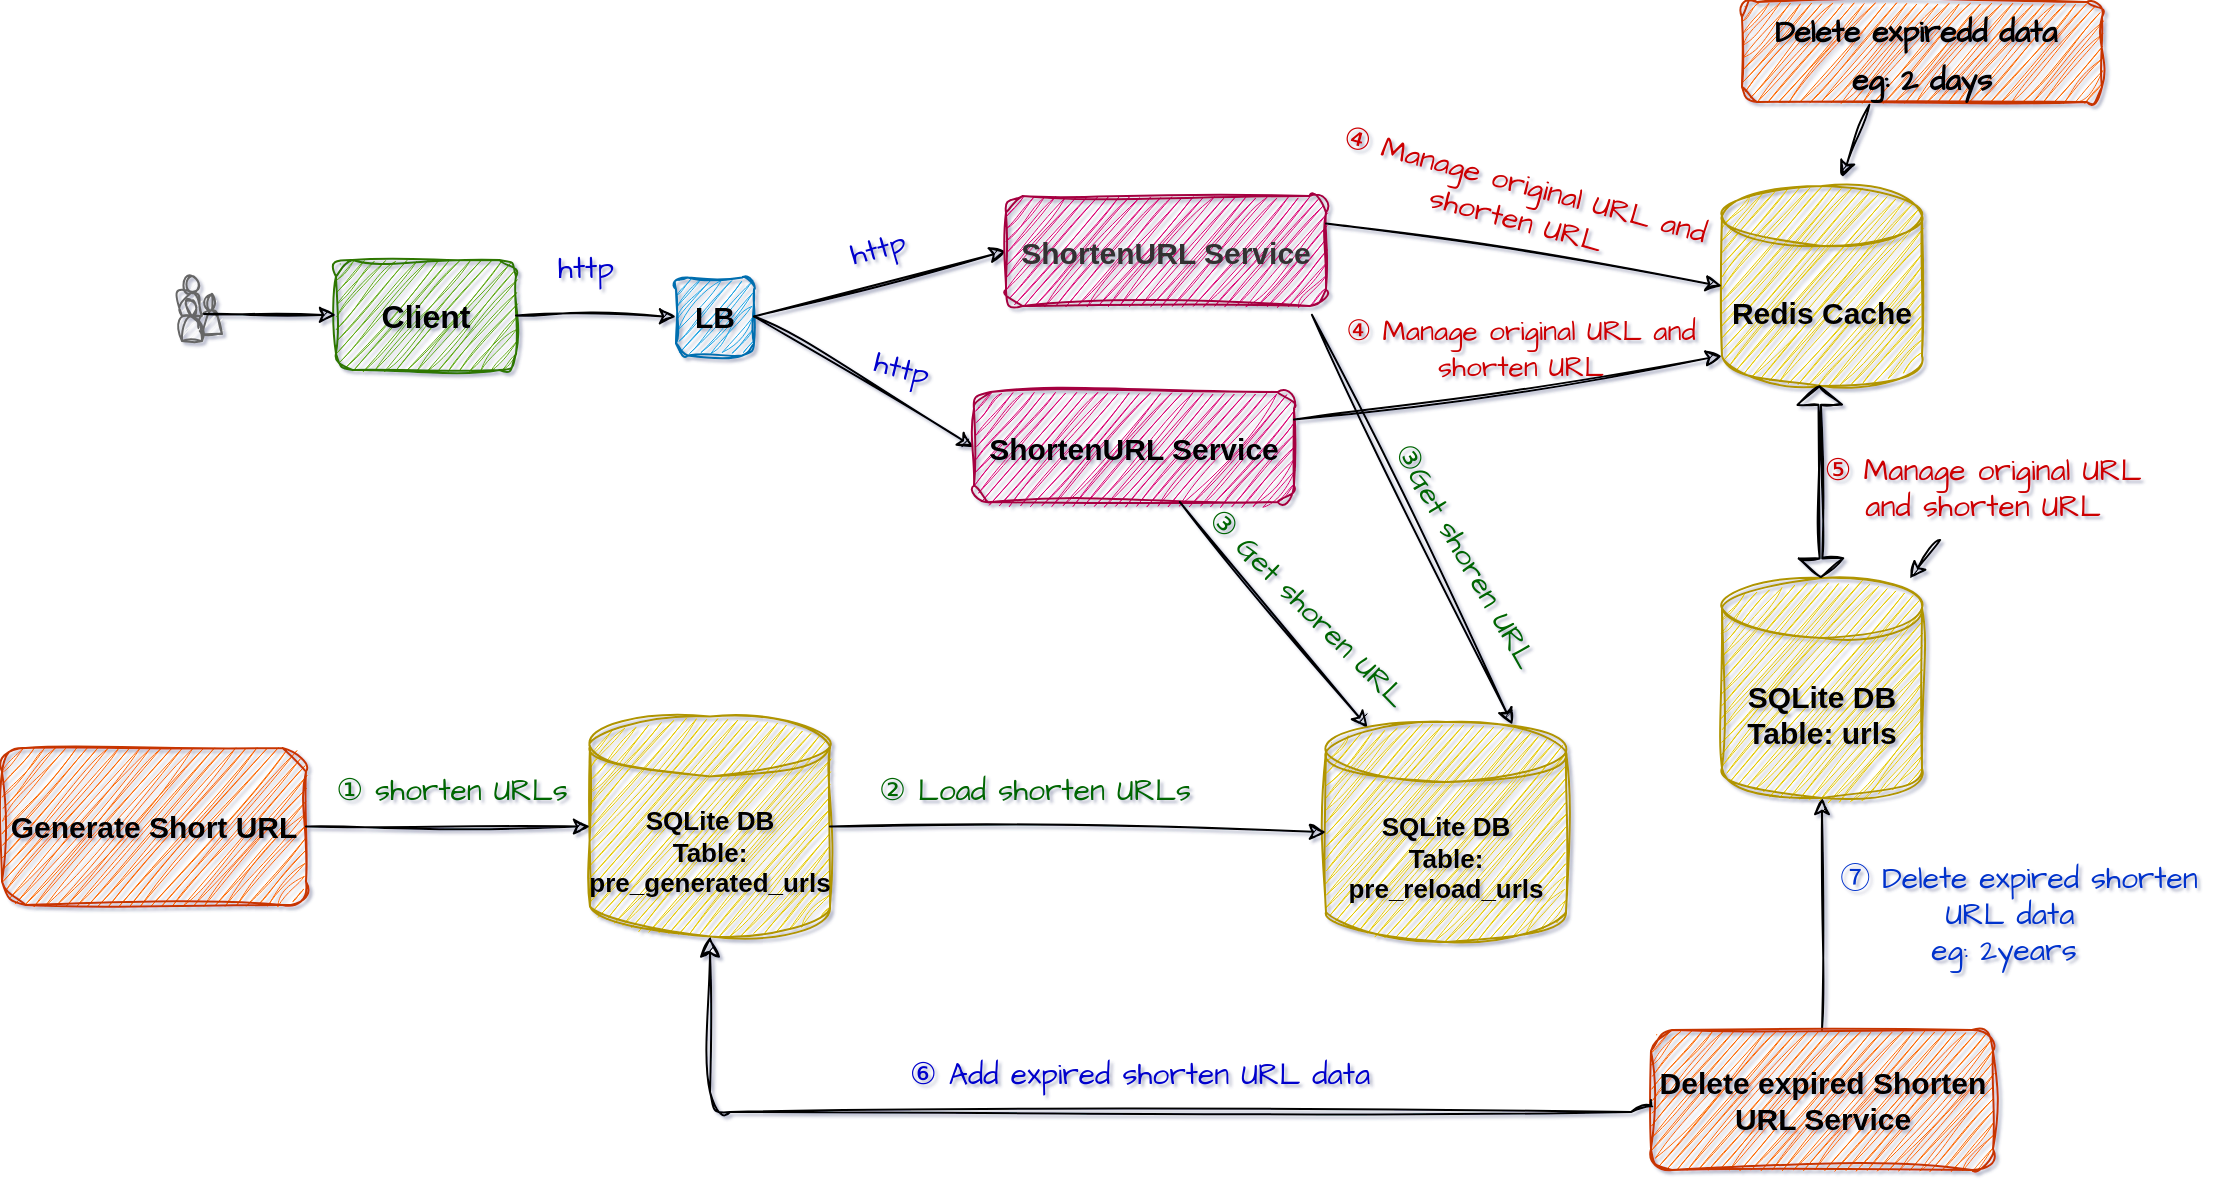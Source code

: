 <mxfile><diagram id="LqDx58WGi5IVgHr9ttZz" name="ページ1"><mxGraphModel dx="662" dy="716" grid="0" gridSize="10" guides="1" tooltips="1" connect="0" arrows="1" fold="1" page="1" pageScale="1" pageWidth="1169" pageHeight="827" background="#FFFFFF" math="0" shadow="1"><root><mxCell id="0"/><mxCell id="1" parent="0"/><mxCell id="6" value="&lt;font size=&quot;1&quot; color=&quot;#000000&quot;&gt;&lt;b style=&quot;font-size: 16px;&quot;&gt;Client&lt;/b&gt;&lt;/font&gt;" style="rounded=1;whiteSpace=wrap;html=1;fillColor=#60a917;strokeColor=#2D7600;sketch=1;curveFitting=1;jiggle=2;fontColor=#ffffff;" parent="1" vertex="1"><mxGeometry x="222" y="192" width="90" height="55" as="geometry"/></mxCell><mxCell id="7" value="" style="endArrow=classic;html=1;strokeColor=#000000;entryX=0;entryY=0.5;entryDx=0;entryDy=0;rounded=1;sketch=1;curveFitting=1;jiggle=2;" parent="1" source="6" target="16" edge="1"><mxGeometry width="50" height="50" relative="1" as="geometry"><mxPoint x="315" y="223.5" as="sourcePoint"/><mxPoint x="385" y="224" as="targetPoint"/></mxGeometry></mxCell><mxCell id="9" value="" style="group;rounded=1;sketch=1;curveFitting=1;jiggle=2;" parent="1" vertex="1" connectable="0"><mxGeometry x="145" y="206" width="20" height="32.5" as="geometry"/></mxCell><mxCell id="2" value="" style="shape=actor;whiteSpace=wrap;html=1;fillColor=#F5F5F5;fontColor=#333333;strokeColor=#666666;rounded=1;sketch=1;curveFitting=1;jiggle=2;" parent="9" vertex="1"><mxGeometry y="-6" width="10" height="20" as="geometry"/></mxCell><mxCell id="3" value="" style="shape=actor;whiteSpace=wrap;html=1;fillColor=#f5f5f5;fontColor=#333333;strokeColor=#666666;rounded=1;sketch=1;curveFitting=1;jiggle=2;" parent="9" vertex="1"><mxGeometry x="10" y="3" width="10" height="20" as="geometry"/></mxCell><mxCell id="8" value="" style="shape=actor;whiteSpace=wrap;html=1;fillColor=#F5F5F5;fontColor=#333333;strokeColor=#666666;rounded=1;sketch=1;curveFitting=1;jiggle=2;" parent="9" vertex="1"><mxGeometry y="6.5" width="10" height="20" as="geometry"/></mxCell><mxCell id="16" value="&lt;font size=&quot;1&quot; color=&quot;#000000&quot;&gt;&lt;b style=&quot;font-size: 15px;&quot;&gt;LB&lt;/b&gt;&lt;/font&gt;" style="whiteSpace=wrap;html=1;aspect=fixed;fillColor=#1ba1e2;strokeColor=#006EAF;rounded=1;sketch=1;curveFitting=1;jiggle=2;fontColor=#ffffff;" parent="1" vertex="1"><mxGeometry x="392" y="200.75" width="39" height="39" as="geometry"/></mxCell><mxCell id="17" value="" style="endArrow=classic;html=1;exitX=1;exitY=0.5;exitDx=0;exitDy=0;strokeColor=#000000;entryX=0;entryY=0.5;entryDx=0;entryDy=0;rounded=1;sketch=1;curveFitting=1;jiggle=2;" parent="1" source="16" target="19" edge="1"><mxGeometry width="50" height="50" relative="1" as="geometry"><mxPoint x="472.0" y="223.05" as="sourcePoint"/><mxPoint x="472" y="190" as="targetPoint"/></mxGeometry></mxCell><mxCell id="18" value="" style="endArrow=classic;html=1;strokeColor=#000000;entryX=0;entryY=0.5;entryDx=0;entryDy=0;exitX=1;exitY=0.5;exitDx=0;exitDy=0;rounded=1;sketch=1;curveFitting=1;jiggle=2;" parent="1" source="16" target="20" edge="1"><mxGeometry width="50" height="50" relative="1" as="geometry"><mxPoint x="442" y="230" as="sourcePoint"/><mxPoint x="472" y="260" as="targetPoint"/></mxGeometry></mxCell><mxCell id="19" value="&lt;p style=&quot;margin: 0mm; text-align: justify; font-family: 游明朝, serif; color: rgb(0, 0, 0);&quot; class=&quot;MsoNormal&quot;&gt;&lt;span style=&quot;color: rgb(51, 51, 51); font-family: Helvetica; text-align: center;&quot;&gt;&lt;b&gt;&lt;font style=&quot;font-size: 15px;&quot;&gt;ShortenURL Service&lt;/font&gt;&lt;/b&gt;&lt;/span&gt;&lt;br&gt;&lt;/p&gt;" style="rounded=1;whiteSpace=wrap;html=1;fillColor=#d80073;strokeColor=#A50040;sketch=1;curveFitting=1;jiggle=2;fontColor=#ffffff;" parent="1" vertex="1"><mxGeometry x="557" y="160" width="160" height="55" as="geometry"/></mxCell><mxCell id="20" value="&lt;font size=&quot;1&quot; color=&quot;#000000&quot;&gt;&lt;b style=&quot;font-size: 15px;&quot;&gt;ShortenURL Service&lt;/b&gt;&lt;/font&gt;" style="rounded=1;whiteSpace=wrap;html=1;fillColor=#d80073;strokeColor=#A50040;sketch=1;curveFitting=1;jiggle=2;fontColor=#ffffff;" parent="1" vertex="1"><mxGeometry x="541" y="258" width="160" height="55" as="geometry"/></mxCell><mxCell id="58" value="" style="edgeStyle=none;sketch=1;hachureGap=4;jiggle=2;curveFitting=1;html=1;strokeColor=#000000;fontFamily=Architects Daughter;fontSource=https%3A%2F%2Ffonts.googleapis.com%2Fcss%3Ffamily%3DArchitects%2BDaughter;fontSize=15;fontColor=#CC0000;exitX=0.354;exitY=1.027;exitDx=0;exitDy=0;exitPerimeter=0;entryX=0.6;entryY=-0.044;entryDx=0;entryDy=0;entryPerimeter=0;" parent="1" source="57" target="21" edge="1"><mxGeometry relative="1" as="geometry"><mxPoint x="1034" y="144" as="targetPoint"/></mxGeometry></mxCell><mxCell id="21" value="&lt;font size=&quot;1&quot; color=&quot;#060505&quot;&gt;&lt;b style=&quot;font-size: 15px;&quot;&gt;Redis Cache&lt;/b&gt;&lt;/font&gt;" style="shape=cylinder3;whiteSpace=wrap;html=1;boundedLbl=1;backgroundOutline=1;size=15;fillColor=#e3c800;strokeColor=#B09500;rounded=1;sketch=1;curveFitting=1;jiggle=2;fontColor=#000000;" parent="1" vertex="1"><mxGeometry x="915" y="155" width="100" height="100" as="geometry"/></mxCell><mxCell id="28" value="" style="edgeStyle=none;html=1;fontColor=#060505;exitX=0.5;exitY=0;exitDx=0;exitDy=0;strokeColor=#000000;entryX=0.5;entryY=1;entryDx=0;entryDy=0;entryPerimeter=0;rounded=1;sketch=1;curveFitting=1;jiggle=2;" parent="1" source="27" target="22" edge="1"><mxGeometry relative="1" as="geometry"><mxPoint x="762" y="370" as="targetPoint"/></mxGeometry></mxCell><mxCell id="22" value="&lt;font style=&quot;font-size: 15px;&quot; color=&quot;#060505&quot;&gt;&lt;b&gt;SQLite DB&lt;br&gt;Table: urls&lt;/b&gt;&lt;br&gt;&lt;/font&gt;" style="shape=cylinder3;whiteSpace=wrap;html=1;boundedLbl=1;backgroundOutline=1;size=15;fillColor=#e3c800;strokeColor=#B09500;rounded=1;sketch=1;curveFitting=1;jiggle=2;fontColor=#000000;" parent="1" vertex="1"><mxGeometry x="915" y="351" width="100" height="110" as="geometry"/></mxCell><mxCell id="23" value="" style="endArrow=classic;html=1;exitX=1;exitY=0.25;exitDx=0;exitDy=0;strokeColor=#000000;entryX=0;entryY=0.5;entryDx=0;entryDy=0;entryPerimeter=0;rounded=1;sketch=1;curveFitting=1;jiggle=2;" parent="1" source="19" target="21" edge="1"><mxGeometry width="50" height="50" relative="1" as="geometry"><mxPoint x="662" y="160" as="sourcePoint"/><mxPoint x="732" y="160.5" as="targetPoint"/></mxGeometry></mxCell><mxCell id="24" value="" style="endArrow=classic;html=1;exitX=1;exitY=0.25;exitDx=0;exitDy=0;strokeColor=#000000;entryX=0;entryY=1;entryDx=0;entryDy=-15;entryPerimeter=0;rounded=1;sketch=1;curveFitting=1;jiggle=2;" parent="1" source="20" target="21" edge="1"><mxGeometry width="50" height="50" relative="1" as="geometry"><mxPoint x="642" y="197.5" as="sourcePoint"/><mxPoint x="722" y="180" as="targetPoint"/></mxGeometry></mxCell><mxCell id="27" value="&lt;font size=&quot;1&quot; color=&quot;#000000&quot;&gt;&lt;b style=&quot;font-size: 15px;&quot;&gt;Delete expired Shorten URL Service&lt;/b&gt;&lt;/font&gt;" style="whiteSpace=wrap;html=1;fillColor=#fa6800;strokeColor=#C73500;rounded=1;sketch=1;curveFitting=1;jiggle=2;fontColor=#000000;" parent="1" vertex="1"><mxGeometry x="879.5" y="577" width="171" height="70" as="geometry"/></mxCell><mxCell id="29" value="&lt;font style=&quot;font-size: 13px;&quot; color=&quot;#060505&quot;&gt;&lt;b&gt;SQLite DB&lt;br&gt;Table: pre_reload_urls&lt;/b&gt;&lt;br&gt;&lt;/font&gt;" style="shape=cylinder3;whiteSpace=wrap;html=1;boundedLbl=1;backgroundOutline=1;size=15;fillColor=#e3c800;strokeColor=#B09500;rounded=1;sketch=1;curveFitting=1;jiggle=2;fontColor=#000000;" parent="1" vertex="1"><mxGeometry x="717" y="423" width="120" height="110" as="geometry"/></mxCell><mxCell id="30" value="&lt;font style=&quot;font-size: 13px;&quot; color=&quot;#060505&quot;&gt;&lt;b&gt;SQLite DB&lt;br&gt;Table: pre_generated_urls&lt;/b&gt;&lt;br&gt;&lt;/font&gt;" style="shape=cylinder3;whiteSpace=wrap;html=1;boundedLbl=1;backgroundOutline=1;size=15;fillColor=#e3c800;strokeColor=#B09500;rounded=1;sketch=1;curveFitting=1;jiggle=2;fontColor=#000000;" parent="1" vertex="1"><mxGeometry x="349" y="420.25" width="120" height="110" as="geometry"/></mxCell><mxCell id="33" value="" style="endArrow=classic;html=1;strokeColor=#000000;exitX=0.956;exitY=1.08;exitDx=0;exitDy=0;exitPerimeter=0;rounded=1;sketch=1;curveFitting=1;jiggle=2;entryX=0.777;entryY=0.012;entryDx=0;entryDy=0;entryPerimeter=0;" parent="1" source="19" target="29" edge="1"><mxGeometry width="50" height="50" relative="1" as="geometry"><mxPoint x="441" y="315.25" as="sourcePoint"/><mxPoint x="587" y="359" as="targetPoint"/></mxGeometry></mxCell><mxCell id="35" value="" style="endArrow=classic;html=1;strokeColor=#000000;rounded=1;sketch=1;curveFitting=1;jiggle=2;entryX=0.173;entryY=0.024;entryDx=0;entryDy=0;entryPerimeter=0;" parent="1" source="20" target="29" edge="1"><mxGeometry width="50" height="50" relative="1" as="geometry"><mxPoint x="689.68" y="304" as="sourcePoint"/><mxPoint x="612.0" y="453.01" as="targetPoint"/></mxGeometry></mxCell><mxCell id="37" value="" style="edgeStyle=elbowEdgeStyle;elbow=vertical;endArrow=classic;html=1;curved=0;rounded=1;endSize=8;startSize=8;strokeColor=#000000;fontColor=#000000;entryX=0.5;entryY=1;entryDx=0;entryDy=0;entryPerimeter=0;exitX=0;exitY=0.5;exitDx=0;exitDy=0;sketch=1;curveFitting=1;jiggle=2;" parent="1" source="27" target="30" edge="1"><mxGeometry width="50" height="50" relative="1" as="geometry"><mxPoint x="792" y="530" as="sourcePoint"/><mxPoint x="272" y="480" as="targetPoint"/><Array as="points"><mxPoint x="576" y="618"/></Array></mxGeometry></mxCell><mxCell id="38" value="&lt;font size=&quot;1&quot; color=&quot;#000000&quot;&gt;&lt;b style=&quot;font-size: 15px;&quot;&gt;Generate Short URL&lt;/b&gt;&lt;/font&gt;" style="rounded=1;whiteSpace=wrap;html=1;fillColor=#fa6800;strokeColor=#C73500;sketch=1;curveFitting=1;jiggle=2;fontColor=#000000;" parent="1" vertex="1"><mxGeometry x="55" y="436" width="152" height="78.5" as="geometry"/></mxCell><mxCell id="39" value="" style="endArrow=classic;html=1;strokeColor=#000000;entryX=0;entryY=0.5;entryDx=0;entryDy=0;exitX=1;exitY=0.5;exitDx=0;exitDy=0;exitPerimeter=0;entryPerimeter=0;rounded=1;sketch=1;curveFitting=1;jiggle=2;" parent="1" source="30" target="29" edge="1"><mxGeometry width="50" height="50" relative="1" as="geometry"><mxPoint x="392" y="446.5" as="sourcePoint"/><mxPoint x="472" y="446.98" as="targetPoint"/></mxGeometry></mxCell><mxCell id="40" value="" style="endArrow=classic;html=1;strokeColor=#000000;entryX=0;entryY=0.5;entryDx=0;entryDy=0;entryPerimeter=0;exitX=1;exitY=0.5;exitDx=0;exitDy=0;rounded=1;sketch=1;curveFitting=1;jiggle=2;" parent="1" source="38" target="30" edge="1"><mxGeometry width="50" height="50" relative="1" as="geometry"><mxPoint x="182" y="410" as="sourcePoint"/><mxPoint x="242" y="420" as="targetPoint"/></mxGeometry></mxCell><mxCell id="42" style="edgeStyle=none;html=1;exitX=0.1;exitY=0.5;exitDx=0;exitDy=0;exitPerimeter=0;strokeColor=#000000;fontColor=#000000;entryX=0;entryY=0.5;entryDx=0;entryDy=0;rounded=1;sketch=1;curveFitting=1;jiggle=2;" parent="1" source="3" target="6" edge="1"><mxGeometry relative="1" as="geometry"><mxPoint x="130" y="240" as="targetPoint"/></mxGeometry></mxCell><mxCell id="43" value="&lt;font color=&quot;#0000cc&quot;&gt;http&lt;/font&gt;" style="text;html=1;strokeColor=none;fillColor=none;align=center;verticalAlign=middle;whiteSpace=wrap;rounded=0;sketch=1;hachureGap=4;jiggle=2;curveFitting=1;fontFamily=Architects Daughter;fontSource=https%3A%2F%2Ffonts.googleapis.com%2Fcss%3Ffamily%3DArchitects%2BDaughter;fontSize=15;" parent="1" vertex="1"><mxGeometry x="317" y="181" width="60" height="30" as="geometry"/></mxCell><mxCell id="44" value="&lt;font color=&quot;#0000cc&quot;&gt;http&lt;/font&gt;" style="text;html=1;strokeColor=none;fillColor=none;align=center;verticalAlign=middle;whiteSpace=wrap;rounded=0;sketch=1;hachureGap=4;jiggle=2;curveFitting=1;fontFamily=Architects Daughter;fontSource=https%3A%2F%2Ffonts.googleapis.com%2Fcss%3Ffamily%3DArchitects%2BDaughter;fontSize=15;rotation=-15;" parent="1" vertex="1"><mxGeometry x="463" y="170.75" width="60" height="30" as="geometry"/></mxCell><mxCell id="45" value="&lt;font color=&quot;#0000cc&quot;&gt;http&lt;/font&gt;" style="text;html=1;strokeColor=none;fillColor=none;align=center;verticalAlign=middle;whiteSpace=wrap;rounded=0;sketch=1;hachureGap=4;jiggle=2;curveFitting=1;fontFamily=Architects Daughter;fontSource=https%3A%2F%2Ffonts.googleapis.com%2Fcss%3Ffamily%3DArchitects%2BDaughter;fontSize=15;rotation=15;" parent="1" vertex="1"><mxGeometry x="475" y="231" width="60" height="30" as="geometry"/></mxCell><mxCell id="46" value="&lt;font color=&quot;#cc0000&quot;&gt;④ Manage original URL and shorten URL&lt;/font&gt;" style="text;html=1;strokeColor=none;fillColor=none;align=center;verticalAlign=middle;whiteSpace=wrap;rounded=0;sketch=1;hachureGap=4;jiggle=2;curveFitting=1;fontFamily=Architects Daughter;fontSource=https%3A%2F%2Ffonts.googleapis.com%2Fcss%3Ffamily%3DArchitects%2BDaughter;fontSize=15;rotation=15;" parent="1" vertex="1"><mxGeometry x="714" y="130" width="201" height="65" as="geometry"/></mxCell><mxCell id="47" value="" style="shape=flexArrow;endArrow=classic;startArrow=classic;html=1;sketch=1;hachureGap=4;jiggle=2;curveFitting=1;fontFamily=Architects Daughter;fontSource=https%3A%2F%2Ffonts.googleapis.com%2Fcss%3Ffamily%3DArchitects%2BDaughter;fontSize=15;fontColor=#0000CC;entryX=0.488;entryY=0.996;entryDx=0;entryDy=0;entryPerimeter=0;width=1.25;startSize=2.762;strokeColor=#000000;endSize=2.762;" parent="1" source="22" target="21" edge="1"><mxGeometry width="100" height="100" relative="1" as="geometry"><mxPoint x="909" y="337" as="sourcePoint"/><mxPoint x="907" y="243" as="targetPoint"/></mxGeometry></mxCell><mxCell id="48" value="&lt;font color=&quot;#006600&quot;&gt;③Get shoren URL&lt;/font&gt;" style="text;html=1;strokeColor=none;fillColor=none;align=center;verticalAlign=middle;whiteSpace=wrap;rounded=0;sketch=1;hachureGap=4;jiggle=2;curveFitting=1;fontFamily=Architects Daughter;fontSource=https%3A%2F%2Ffonts.googleapis.com%2Fcss%3Ffamily%3DArchitects%2BDaughter;fontSize=15;rotation=60;" parent="1" vertex="1"><mxGeometry x="714" y="325" width="146" height="30" as="geometry"/></mxCell><mxCell id="49" value="&lt;font color=&quot;#006600&quot;&gt;③ Get shoren URL&lt;/font&gt;" style="text;html=1;strokeColor=none;fillColor=none;align=center;verticalAlign=middle;whiteSpace=wrap;rounded=0;sketch=1;hachureGap=4;jiggle=2;curveFitting=1;fontFamily=Architects Daughter;fontSource=https%3A%2F%2Ffonts.googleapis.com%2Fcss%3Ffamily%3DArchitects%2BDaughter;fontSize=15;rotation=45;" parent="1" vertex="1"><mxGeometry x="635" y="351" width="146" height="30" as="geometry"/></mxCell><mxCell id="50" value="&lt;font style=&quot;font-size: 14px;&quot; color=&quot;#cc0000&quot;&gt;④ Manage original URL and shorten URL&lt;/font&gt;" style="text;html=1;strokeColor=none;fillColor=none;align=center;verticalAlign=middle;whiteSpace=wrap;rounded=0;sketch=1;hachureGap=4;jiggle=2;curveFitting=1;fontFamily=Architects Daughter;fontSource=https%3A%2F%2Ffonts.googleapis.com%2Fcss%3Ffamily%3DArchitects%2BDaughter;fontSize=15;rotation=0;" parent="1" vertex="1"><mxGeometry x="714" y="203" width="201" height="65" as="geometry"/></mxCell><mxCell id="52" value="&lt;font color=&quot;#006600&quot;&gt;② Load shorten URLs&lt;/font&gt;" style="text;html=1;strokeColor=none;fillColor=none;align=center;verticalAlign=middle;whiteSpace=wrap;rounded=0;sketch=1;hachureGap=4;jiggle=2;curveFitting=1;fontFamily=Architects Daughter;fontSource=https%3A%2F%2Ffonts.googleapis.com%2Fcss%3Ffamily%3DArchitects%2BDaughter;fontSize=15;rotation=0;" parent="1" vertex="1"><mxGeometry x="479" y="442.25" width="185" height="30" as="geometry"/></mxCell><mxCell id="53" value="&lt;font color=&quot;#0033cc&quot;&gt;　⑦ Delete expired shorten&lt;br&gt;&amp;nbsp;URL data&lt;br&gt;eg: 2years&lt;/font&gt;" style="text;html=1;strokeColor=none;fillColor=none;align=center;verticalAlign=middle;whiteSpace=wrap;rounded=0;sketch=1;hachureGap=4;jiggle=2;curveFitting=1;fontFamily=Architects Daughter;fontSource=https%3A%2F%2Ffonts.googleapis.com%2Fcss%3Ffamily%3DArchitects%2BDaughter;fontSize=15;rotation=0;" parent="1" vertex="1"><mxGeometry x="949" y="479" width="213.5" height="80" as="geometry"/></mxCell><mxCell id="54" value="&lt;font color=&quot;#0000cc&quot;&gt;⑥ Add expired shorten URL data&lt;/font&gt;" style="text;html=1;strokeColor=none;fillColor=none;align=center;verticalAlign=middle;whiteSpace=wrap;rounded=0;sketch=1;hachureGap=4;jiggle=2;curveFitting=1;fontFamily=Architects Daughter;fontSource=https%3A%2F%2Ffonts.googleapis.com%2Fcss%3Ffamily%3DArchitects%2BDaughter;fontSize=15;rotation=0;" parent="1" vertex="1"><mxGeometry x="474" y="584" width="300" height="30" as="geometry"/></mxCell><mxCell id="60" value="" style="edgeStyle=none;sketch=1;hachureGap=4;jiggle=2;curveFitting=1;html=1;strokeColor=#000000;fontFamily=Architects Daughter;fontSource=https%3A%2F%2Ffonts.googleapis.com%2Fcss%3Ffamily%3DArchitects%2BDaughter;fontSize=14;fontColor=#CC0000;" parent="1" source="56" target="22" edge="1"><mxGeometry relative="1" as="geometry"/></mxCell><mxCell id="56" value="&lt;font color=&quot;#cc0000&quot;&gt;⑤ Manage original URL and shorten URL&lt;/font&gt;" style="text;html=1;strokeColor=none;fillColor=none;align=center;verticalAlign=middle;whiteSpace=wrap;rounded=0;sketch=1;hachureGap=4;jiggle=2;curveFitting=1;fontFamily=Architects Daughter;fontSource=https%3A%2F%2Ffonts.googleapis.com%2Fcss%3Ffamily%3DArchitects%2BDaughter;fontSize=15;rotation=0;" parent="1" vertex="1"><mxGeometry x="963" y="279" width="164.5" height="53" as="geometry"/></mxCell><mxCell id="57" value="&lt;font size=&quot;1&quot;&gt;&lt;b style=&quot;font-size: 15px;&quot;&gt;Delete expiredd data&amp;nbsp;&lt;br&gt;eg: 2 days&lt;br&gt;&lt;/b&gt;&lt;/font&gt;" style="whiteSpace=wrap;html=1;fillColor=#fa6800;strokeColor=#C73500;fontColor=#000000;rounded=1;sketch=1;curveFitting=1;jiggle=2;hachureGap=4;fontFamily=Architects Daughter;fontSource=https%3A%2F%2Ffonts.googleapis.com%2Fcss%3Ffamily%3DArchitects%2BDaughter;fontSize=20;" parent="1" vertex="1"><mxGeometry x="925" y="63" width="180" height="50" as="geometry"/></mxCell><mxCell id="59" value="&lt;font color=&quot;#006600&quot;&gt;① shorten URLs&lt;/font&gt;" style="text;html=1;strokeColor=none;fillColor=none;align=center;verticalAlign=middle;whiteSpace=wrap;rounded=0;sketch=1;hachureGap=4;jiggle=2;curveFitting=1;fontFamily=Architects Daughter;fontSource=https%3A%2F%2Ffonts.googleapis.com%2Fcss%3Ffamily%3DArchitects%2BDaughter;fontSize=15;rotation=0;" parent="1" vertex="1"><mxGeometry x="207" y="442.25" width="146" height="30" as="geometry"/></mxCell></root></mxGraphModel></diagram></mxfile>